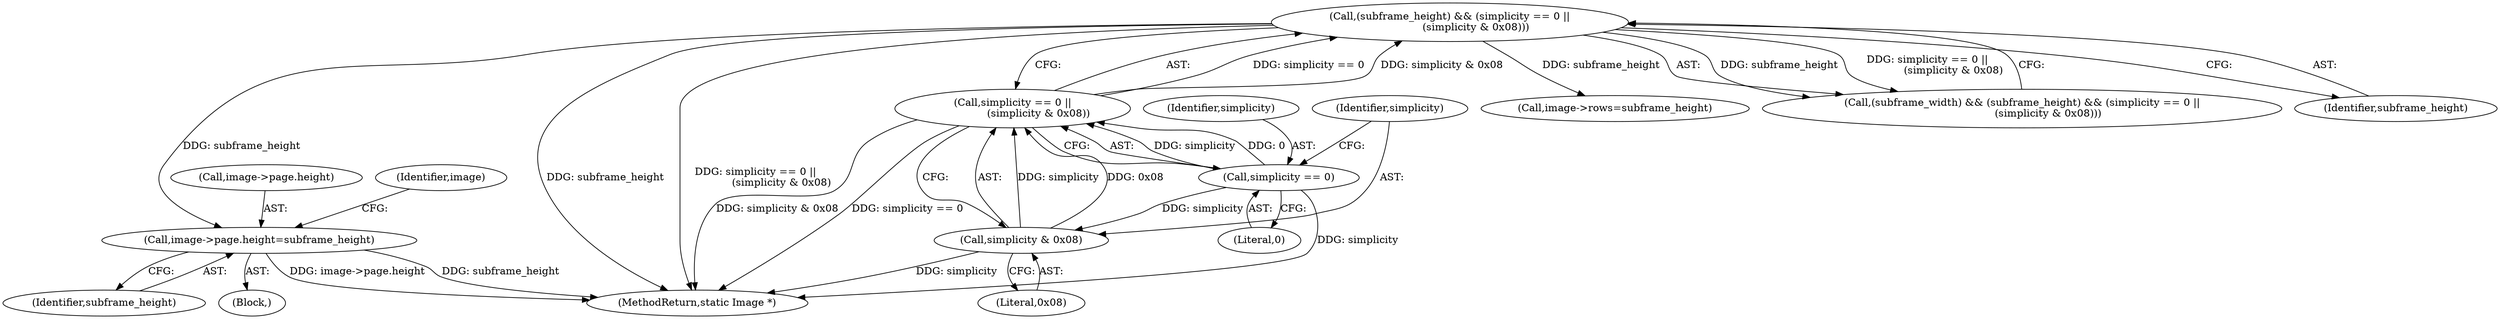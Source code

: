 digraph "0_ImageMagick_9eedb5660f1704cde8e8cd784c5c2a09dd2fd60f_0@pointer" {
"1004427" [label="(Call,image->page.height=subframe_height)"];
"1004343" [label="(Call,(subframe_height) && (simplicity == 0 ||\n                (simplicity & 0x08)))"];
"1004345" [label="(Call,simplicity == 0 ||\n                (simplicity & 0x08))"];
"1004346" [label="(Call,simplicity == 0)"];
"1004349" [label="(Call,simplicity & 0x08)"];
"1004427" [label="(Call,image->page.height=subframe_height)"];
"1007374" [label="(MethodReturn,static Image *)"];
"1004347" [label="(Identifier,simplicity)"];
"1004351" [label="(Literal,0x08)"];
"1004415" [label="(Call,image->rows=subframe_height)"];
"1004428" [label="(Call,image->page.height)"];
"1004437" [label="(Identifier,image)"];
"1004343" [label="(Call,(subframe_height) && (simplicity == 0 ||\n                (simplicity & 0x08)))"];
"1004341" [label="(Call,(subframe_width) && (subframe_height) && (simplicity == 0 ||\n                (simplicity & 0x08)))"];
"1004350" [label="(Identifier,simplicity)"];
"1004433" [label="(Identifier,subframe_height)"];
"1004345" [label="(Call,simplicity == 0 ||\n                (simplicity & 0x08))"];
"1004346" [label="(Call,simplicity == 0)"];
"1004344" [label="(Identifier,subframe_height)"];
"1004349" [label="(Call,simplicity & 0x08)"];
"1004348" [label="(Literal,0)"];
"1004352" [label="(Block,)"];
"1004427" -> "1004352"  [label="AST: "];
"1004427" -> "1004433"  [label="CFG: "];
"1004428" -> "1004427"  [label="AST: "];
"1004433" -> "1004427"  [label="AST: "];
"1004437" -> "1004427"  [label="CFG: "];
"1004427" -> "1007374"  [label="DDG: image->page.height"];
"1004427" -> "1007374"  [label="DDG: subframe_height"];
"1004343" -> "1004427"  [label="DDG: subframe_height"];
"1004343" -> "1004341"  [label="AST: "];
"1004343" -> "1004344"  [label="CFG: "];
"1004343" -> "1004345"  [label="CFG: "];
"1004344" -> "1004343"  [label="AST: "];
"1004345" -> "1004343"  [label="AST: "];
"1004341" -> "1004343"  [label="CFG: "];
"1004343" -> "1007374"  [label="DDG: subframe_height"];
"1004343" -> "1007374"  [label="DDG: simplicity == 0 ||\n                (simplicity & 0x08)"];
"1004343" -> "1004341"  [label="DDG: subframe_height"];
"1004343" -> "1004341"  [label="DDG: simplicity == 0 ||\n                (simplicity & 0x08)"];
"1004345" -> "1004343"  [label="DDG: simplicity == 0"];
"1004345" -> "1004343"  [label="DDG: simplicity & 0x08"];
"1004343" -> "1004415"  [label="DDG: subframe_height"];
"1004345" -> "1004346"  [label="CFG: "];
"1004345" -> "1004349"  [label="CFG: "];
"1004346" -> "1004345"  [label="AST: "];
"1004349" -> "1004345"  [label="AST: "];
"1004345" -> "1007374"  [label="DDG: simplicity & 0x08"];
"1004345" -> "1007374"  [label="DDG: simplicity == 0"];
"1004346" -> "1004345"  [label="DDG: simplicity"];
"1004346" -> "1004345"  [label="DDG: 0"];
"1004349" -> "1004345"  [label="DDG: simplicity"];
"1004349" -> "1004345"  [label="DDG: 0x08"];
"1004346" -> "1004348"  [label="CFG: "];
"1004347" -> "1004346"  [label="AST: "];
"1004348" -> "1004346"  [label="AST: "];
"1004350" -> "1004346"  [label="CFG: "];
"1004346" -> "1007374"  [label="DDG: simplicity"];
"1004346" -> "1004349"  [label="DDG: simplicity"];
"1004349" -> "1004351"  [label="CFG: "];
"1004350" -> "1004349"  [label="AST: "];
"1004351" -> "1004349"  [label="AST: "];
"1004349" -> "1007374"  [label="DDG: simplicity"];
}

